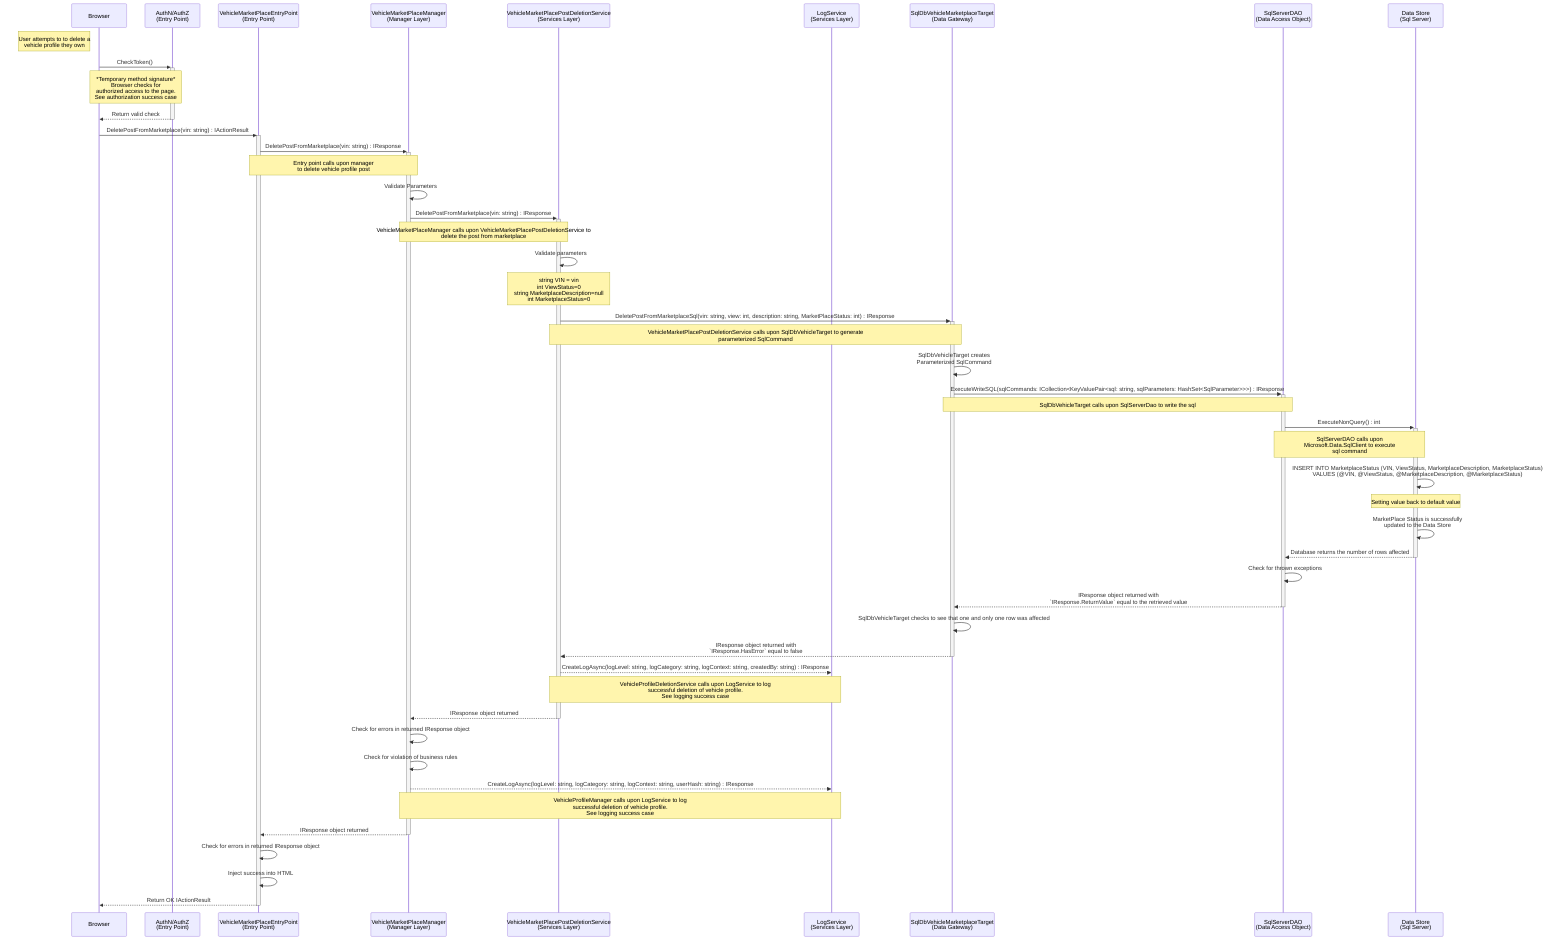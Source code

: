 sequenceDiagram
participant u as Browser
participant az as AuthN/AuthZ<br>(Entry Point)
participant e as VehicleMarketPlaceEntryPoint<br>(Entry Point)
participant vpm as VehicleMarketPlaceManager<br>(Manager Layer)
participant vps as VehicleMarketPlacePostDeletionService<br>(Services Layer)
participant ll as LogService<br>(Services Layer)
participant dg as SqlDbVehicleMarketplaceTarget<br>(Data Gateway)
participant da as SqlServerDAO<br>(Data Access Object)
participant ds as Data Store<br>(Sql Server)

Note Left of u: User attempts to to delete a<br>vehicle profile they own
u->>+az: CheckToken() 
    Note over u,az: *Temporary method signature*<br>Browser checks for<br>authorized access to the page.<br>See authorization success case
az-->>-u: Return valid check

u->>+e: DeletePostFromMarketplace(vin: string)  : IActionResult

    e->>+vpm: DeletePostFromMarketplace(vin: string) : IResponse
        Note over e,vpm: Entry point calls upon manager<br>to delete vehicle profile post

        vpm->>vpm: Validate Parameters

        vpm->>+vps: DeletePostFromMarketplace(vin: string) : IResponse
            Note over vpm,vps: VehicleMarketPlaceManager calls upon VehicleMarketPlacePostDeletionService to<br>delete the post from marketplace

            vps->>vps: Validate parameters
                Note over vps,vps: string VIN = vin<br>int ViewStatus=0<br>string MarketplaceDescription=null<br>int MarketplaceStatus=0


            # Delete the post 
            vps->>+dg: DeletePostFromMarketplaceSql(vin: string, view: int, description: string, MarketPlaceStatus: int)  : IResponse
                Note over vps,dg: VehicleMarketPlacePostDeletionService calls upon SqlDbVehicleTarget to generate<br>parameterized SqlCommand

                dg->>dg: SqlDbVehicleTarget creates<br>Parameterized SqlCommand

                dg->>+da: ExecuteWriteSQL(sqlCommands: ICollection<KeyValuePair<sql: string, sqlParameters: HashSet<SqlParameter>>>) : IResponse
                    Note over dg,da: SqlDbVehicleTarget calls upon SqlServerDao to write the sql

                    da->>+ds: ExecuteNonQuery() : int
                        Note over da,ds: SqlServerDAO calls upon<br>Microsoft.Data.SqlClient to execute<br> sql command

                        ds->>ds: INSERT INTO MarketplaceStatus (VIN, ViewStatus, MarketplaceDescription, MarketplaceStatus)<br>VALUES (@VIN, @ViewStatus, @MarketplaceDescription, @MarketplaceStatus)
                            Note over ds,ds: Setting value back to default value

                        ds->>ds: MarketPlace Status is successfully<br>updated to the Data Store

                    ds-->>-da: Database returns the number of rows affected

                    da->>da: Check for thrown exceptions

                da-->>-dg: IResponse object returned with<br>`IResponse.ReturnValue` equal to the retrieved value

                dg->>dg: SqlDbVehicleTarget checks to see that one and only one row was affected

            dg-->>-vps: IResponse object returned with<br>`IResponse.HasError` equal to false

            vps-->>ll: CreateLogAsync(logLevel: string, logCategory: string, logContext: string, createdBy: string) : IResponse
                Note over vps,ll: VehicleProfileDeletionService calls upon LogService to log<br>successful deletion of vehicle profile.<br>See logging success case

        vps-->>-vpm: IResponse object returned

        vpm->>vpm: Check for errors in returned IResponse object

        vpm->>vpm: Check for violation of business rules
        
        # Log successful vehicle deletion
        vpm-->>ll: CreateLogAsync(logLevel: string, logCategory: string, logContext: string, userHash: string) : IResponse
            Note over vpm,ll: VehicleProfileManager calls upon LogService to log<br>successful deletion of vehicle profile.<br>See logging success case

    vpm-->>-e: IResponse object returned

    e->>e: Check for errors in returned IResponse object

    e->>e: Inject success into HTML
e-->>-u: Return OK IActionResult